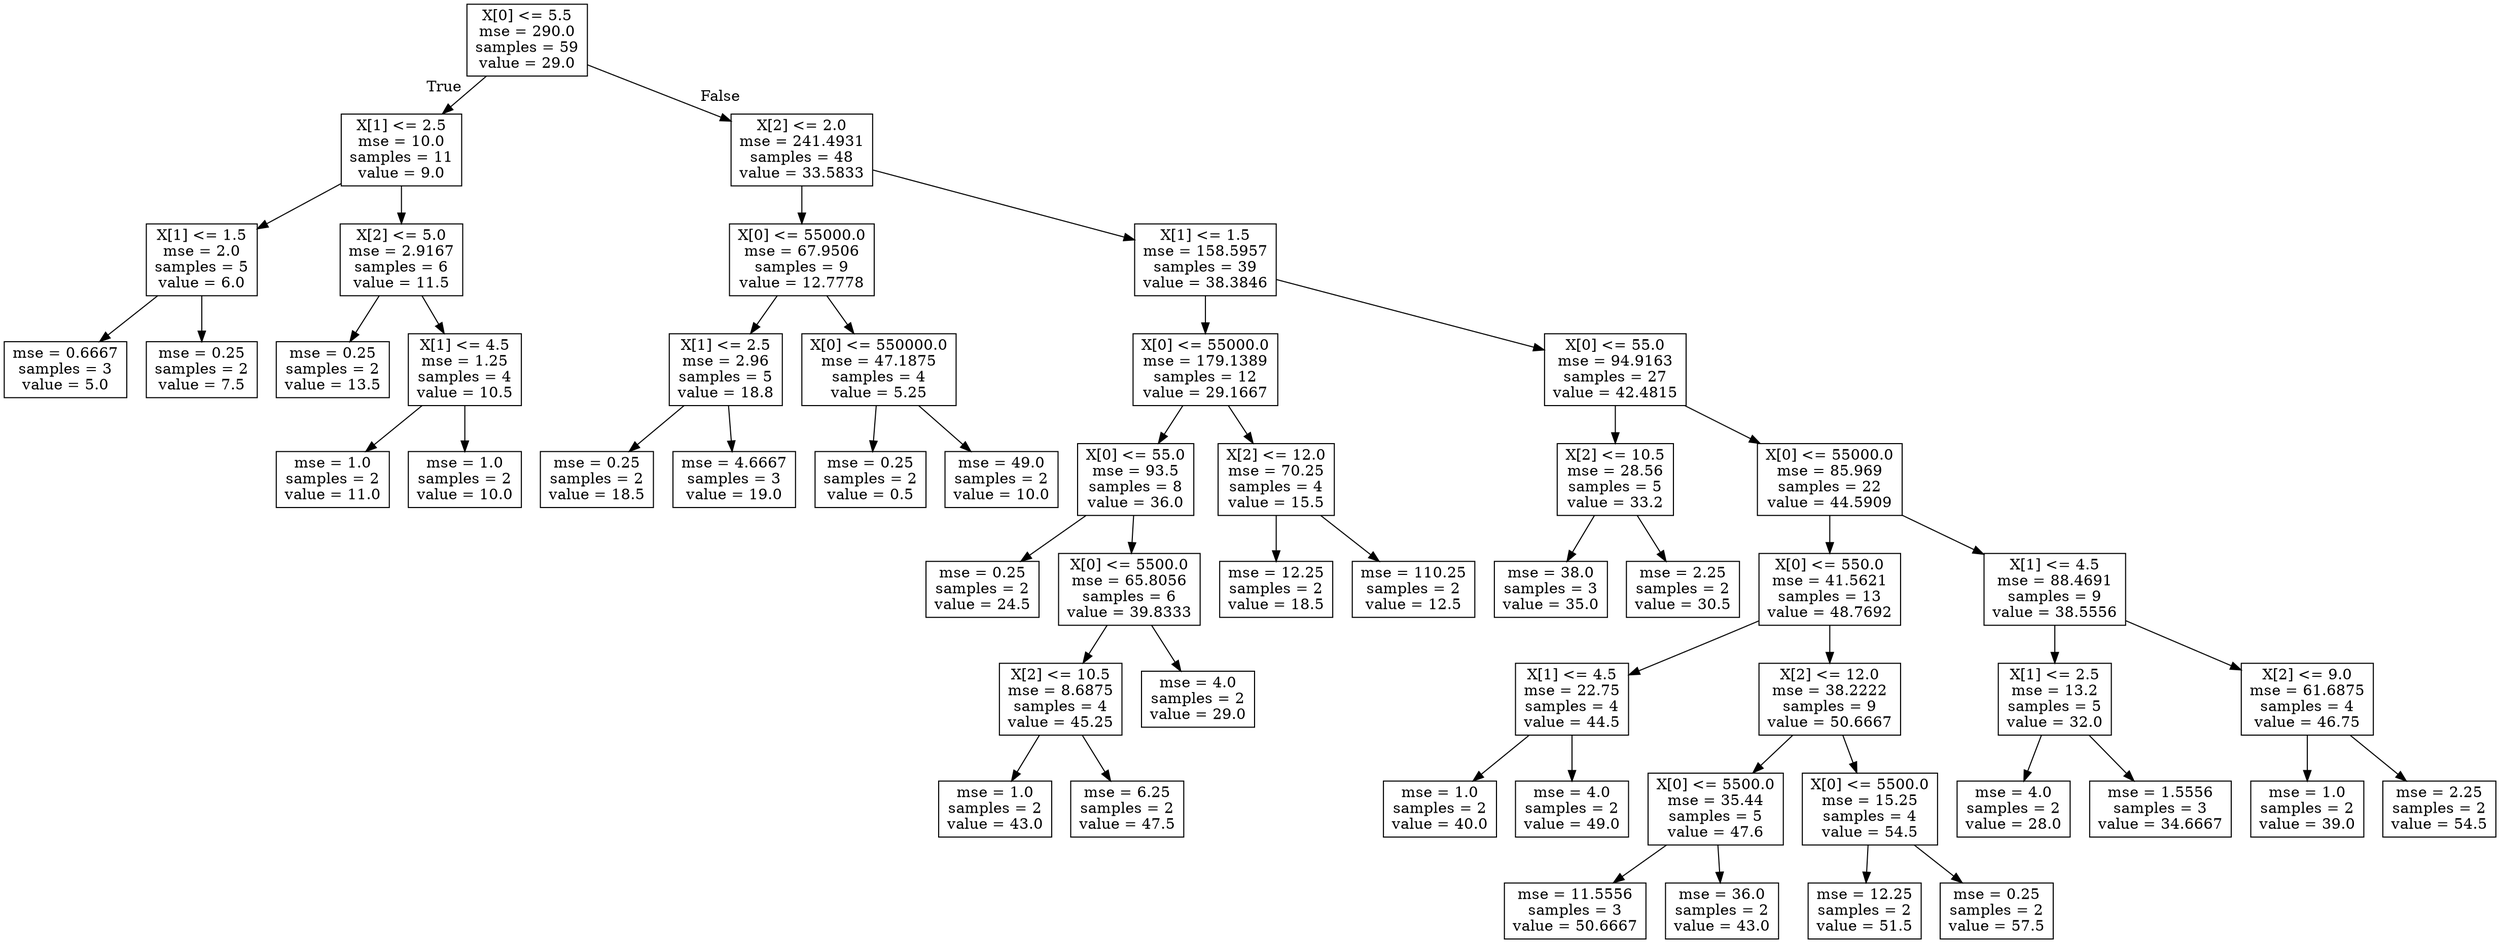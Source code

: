 digraph Tree {
node [shape=box] ;
0 [label="X[0] <= 5.5\nmse = 290.0\nsamples = 59\nvalue = 29.0"] ;
1 [label="X[1] <= 2.5\nmse = 10.0\nsamples = 11\nvalue = 9.0"] ;
0 -> 1 [labeldistance=2.5, labelangle=45, headlabel="True"] ;
2 [label="X[1] <= 1.5\nmse = 2.0\nsamples = 5\nvalue = 6.0"] ;
1 -> 2 ;
3 [label="mse = 0.6667\nsamples = 3\nvalue = 5.0"] ;
2 -> 3 ;
4 [label="mse = 0.25\nsamples = 2\nvalue = 7.5"] ;
2 -> 4 ;
5 [label="X[2] <= 5.0\nmse = 2.9167\nsamples = 6\nvalue = 11.5"] ;
1 -> 5 ;
6 [label="mse = 0.25\nsamples = 2\nvalue = 13.5"] ;
5 -> 6 ;
7 [label="X[1] <= 4.5\nmse = 1.25\nsamples = 4\nvalue = 10.5"] ;
5 -> 7 ;
8 [label="mse = 1.0\nsamples = 2\nvalue = 11.0"] ;
7 -> 8 ;
9 [label="mse = 1.0\nsamples = 2\nvalue = 10.0"] ;
7 -> 9 ;
10 [label="X[2] <= 2.0\nmse = 241.4931\nsamples = 48\nvalue = 33.5833"] ;
0 -> 10 [labeldistance=2.5, labelangle=-45, headlabel="False"] ;
11 [label="X[0] <= 55000.0\nmse = 67.9506\nsamples = 9\nvalue = 12.7778"] ;
10 -> 11 ;
12 [label="X[1] <= 2.5\nmse = 2.96\nsamples = 5\nvalue = 18.8"] ;
11 -> 12 ;
13 [label="mse = 0.25\nsamples = 2\nvalue = 18.5"] ;
12 -> 13 ;
14 [label="mse = 4.6667\nsamples = 3\nvalue = 19.0"] ;
12 -> 14 ;
15 [label="X[0] <= 550000.0\nmse = 47.1875\nsamples = 4\nvalue = 5.25"] ;
11 -> 15 ;
16 [label="mse = 0.25\nsamples = 2\nvalue = 0.5"] ;
15 -> 16 ;
17 [label="mse = 49.0\nsamples = 2\nvalue = 10.0"] ;
15 -> 17 ;
18 [label="X[1] <= 1.5\nmse = 158.5957\nsamples = 39\nvalue = 38.3846"] ;
10 -> 18 ;
19 [label="X[0] <= 55000.0\nmse = 179.1389\nsamples = 12\nvalue = 29.1667"] ;
18 -> 19 ;
20 [label="X[0] <= 55.0\nmse = 93.5\nsamples = 8\nvalue = 36.0"] ;
19 -> 20 ;
21 [label="mse = 0.25\nsamples = 2\nvalue = 24.5"] ;
20 -> 21 ;
22 [label="X[0] <= 5500.0\nmse = 65.8056\nsamples = 6\nvalue = 39.8333"] ;
20 -> 22 ;
23 [label="X[2] <= 10.5\nmse = 8.6875\nsamples = 4\nvalue = 45.25"] ;
22 -> 23 ;
24 [label="mse = 1.0\nsamples = 2\nvalue = 43.0"] ;
23 -> 24 ;
25 [label="mse = 6.25\nsamples = 2\nvalue = 47.5"] ;
23 -> 25 ;
26 [label="mse = 4.0\nsamples = 2\nvalue = 29.0"] ;
22 -> 26 ;
27 [label="X[2] <= 12.0\nmse = 70.25\nsamples = 4\nvalue = 15.5"] ;
19 -> 27 ;
28 [label="mse = 12.25\nsamples = 2\nvalue = 18.5"] ;
27 -> 28 ;
29 [label="mse = 110.25\nsamples = 2\nvalue = 12.5"] ;
27 -> 29 ;
30 [label="X[0] <= 55.0\nmse = 94.9163\nsamples = 27\nvalue = 42.4815"] ;
18 -> 30 ;
31 [label="X[2] <= 10.5\nmse = 28.56\nsamples = 5\nvalue = 33.2"] ;
30 -> 31 ;
32 [label="mse = 38.0\nsamples = 3\nvalue = 35.0"] ;
31 -> 32 ;
33 [label="mse = 2.25\nsamples = 2\nvalue = 30.5"] ;
31 -> 33 ;
34 [label="X[0] <= 55000.0\nmse = 85.969\nsamples = 22\nvalue = 44.5909"] ;
30 -> 34 ;
35 [label="X[0] <= 550.0\nmse = 41.5621\nsamples = 13\nvalue = 48.7692"] ;
34 -> 35 ;
36 [label="X[1] <= 4.5\nmse = 22.75\nsamples = 4\nvalue = 44.5"] ;
35 -> 36 ;
37 [label="mse = 1.0\nsamples = 2\nvalue = 40.0"] ;
36 -> 37 ;
38 [label="mse = 4.0\nsamples = 2\nvalue = 49.0"] ;
36 -> 38 ;
39 [label="X[2] <= 12.0\nmse = 38.2222\nsamples = 9\nvalue = 50.6667"] ;
35 -> 39 ;
40 [label="X[0] <= 5500.0\nmse = 35.44\nsamples = 5\nvalue = 47.6"] ;
39 -> 40 ;
41 [label="mse = 11.5556\nsamples = 3\nvalue = 50.6667"] ;
40 -> 41 ;
42 [label="mse = 36.0\nsamples = 2\nvalue = 43.0"] ;
40 -> 42 ;
43 [label="X[0] <= 5500.0\nmse = 15.25\nsamples = 4\nvalue = 54.5"] ;
39 -> 43 ;
44 [label="mse = 12.25\nsamples = 2\nvalue = 51.5"] ;
43 -> 44 ;
45 [label="mse = 0.25\nsamples = 2\nvalue = 57.5"] ;
43 -> 45 ;
46 [label="X[1] <= 4.5\nmse = 88.4691\nsamples = 9\nvalue = 38.5556"] ;
34 -> 46 ;
47 [label="X[1] <= 2.5\nmse = 13.2\nsamples = 5\nvalue = 32.0"] ;
46 -> 47 ;
48 [label="mse = 4.0\nsamples = 2\nvalue = 28.0"] ;
47 -> 48 ;
49 [label="mse = 1.5556\nsamples = 3\nvalue = 34.6667"] ;
47 -> 49 ;
50 [label="X[2] <= 9.0\nmse = 61.6875\nsamples = 4\nvalue = 46.75"] ;
46 -> 50 ;
51 [label="mse = 1.0\nsamples = 2\nvalue = 39.0"] ;
50 -> 51 ;
52 [label="mse = 2.25\nsamples = 2\nvalue = 54.5"] ;
50 -> 52 ;
}
